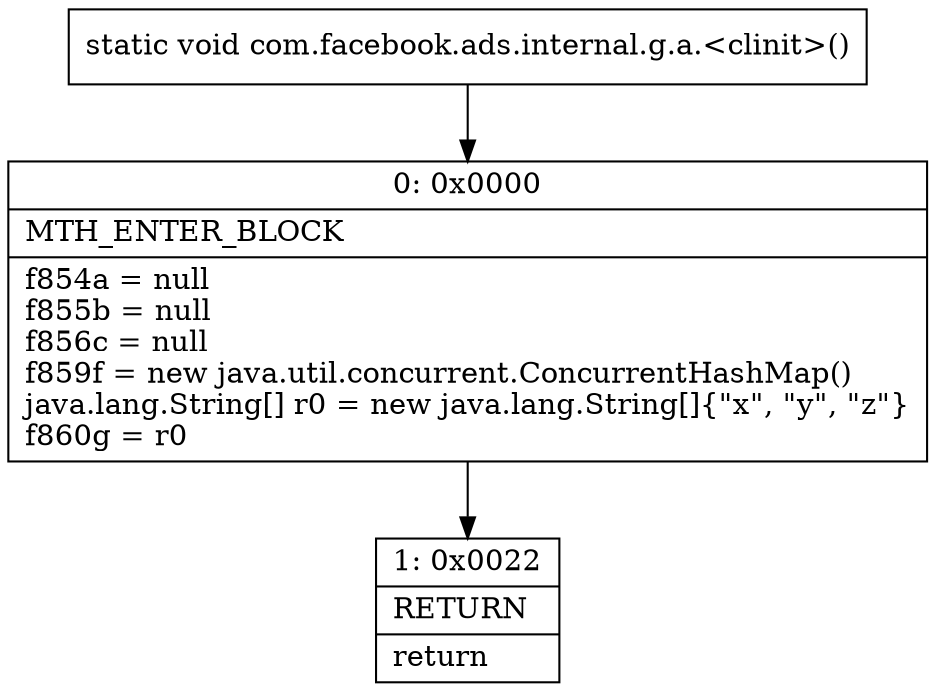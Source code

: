 digraph "CFG forcom.facebook.ads.internal.g.a.\<clinit\>()V" {
Node_0 [shape=record,label="{0\:\ 0x0000|MTH_ENTER_BLOCK\l|f854a = null\lf855b = null\lf856c = null\lf859f = new java.util.concurrent.ConcurrentHashMap()\ljava.lang.String[] r0 = new java.lang.String[]\{\"x\", \"y\", \"z\"\}\lf860g = r0\l}"];
Node_1 [shape=record,label="{1\:\ 0x0022|RETURN\l|return\l}"];
MethodNode[shape=record,label="{static void com.facebook.ads.internal.g.a.\<clinit\>() }"];
MethodNode -> Node_0;
Node_0 -> Node_1;
}

